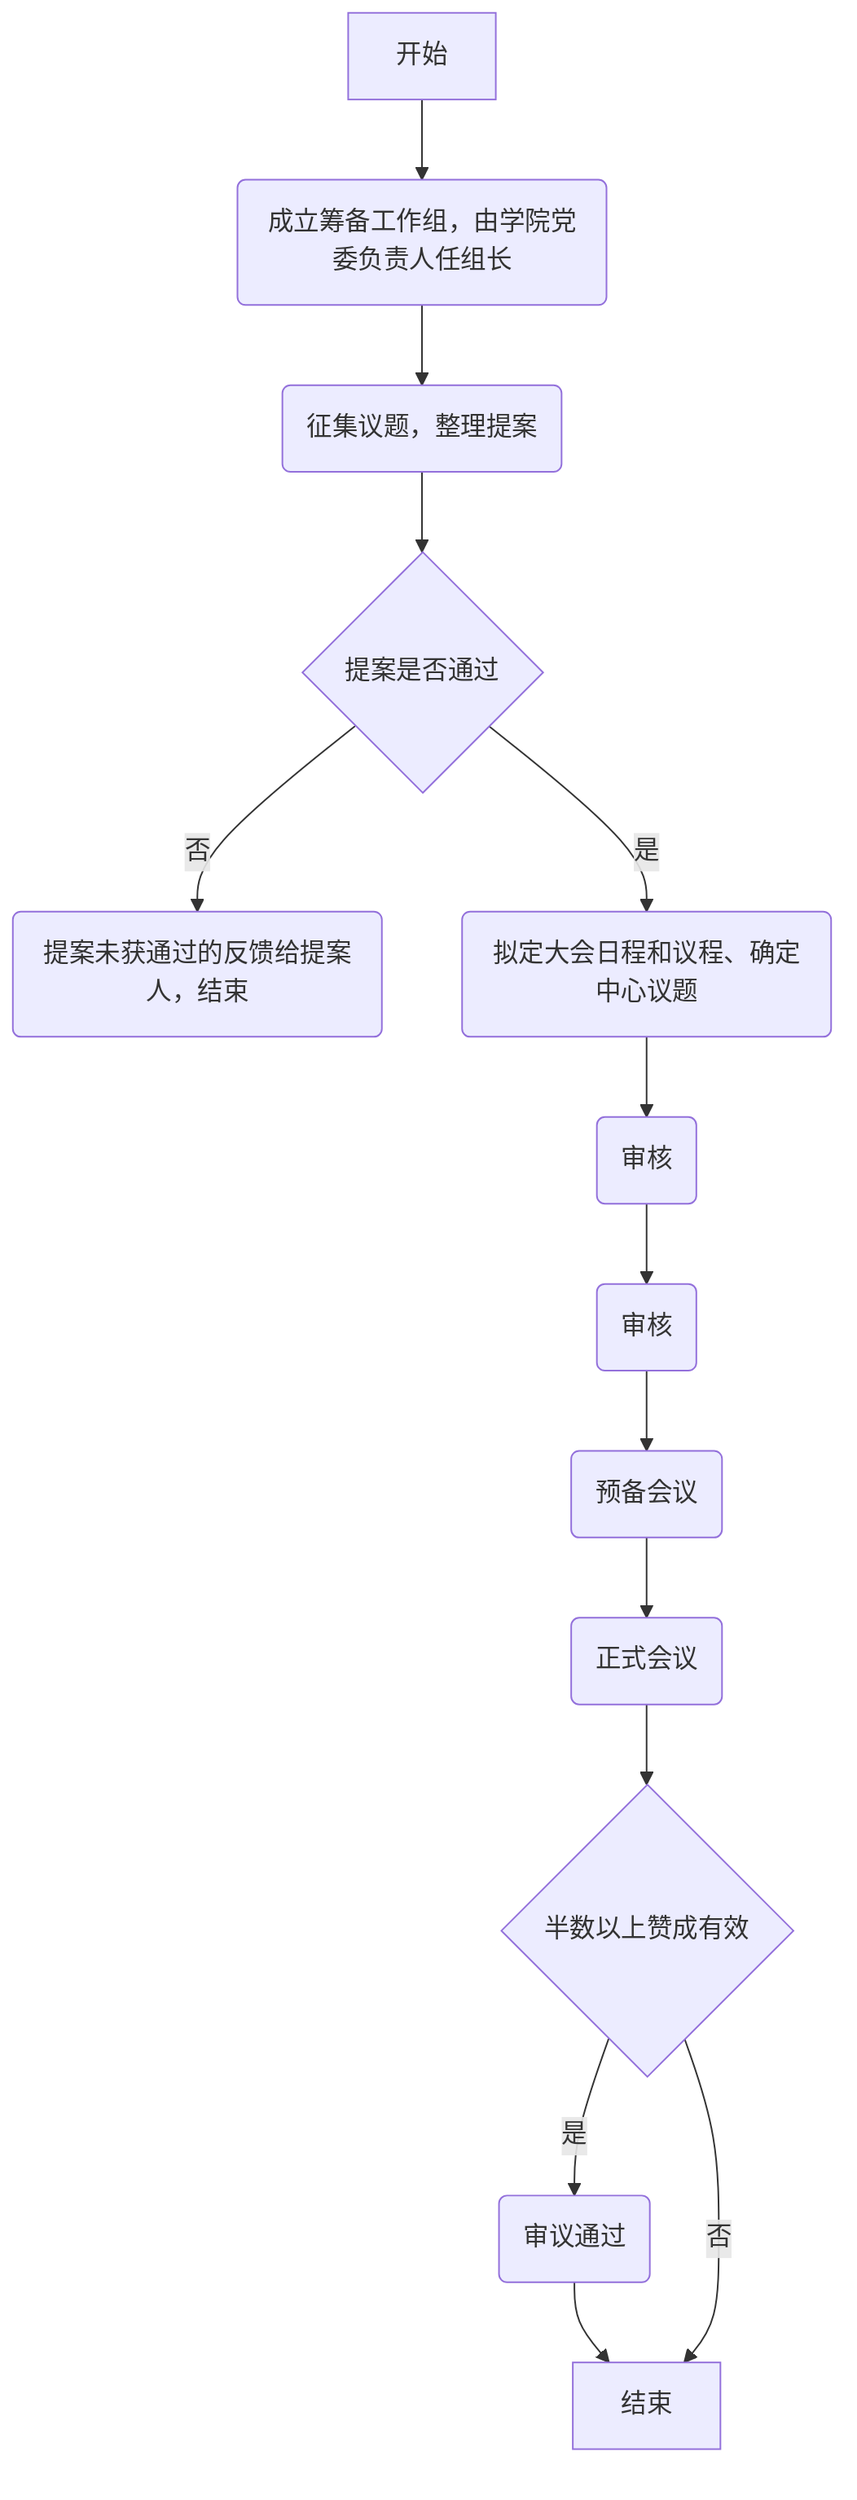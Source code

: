 flowchart TD
    A[开始] --> B(成立筹备工作组，由学院党委负责人任组长)
    B --> C(征集议题，整理提案)
    C --> D{提案是否通过}
    D -->|否| E(提案未获通过的反馈给提案人，结束)
    D -->|是| F(拟定大会日程和议程、确定中心议题)
    F --> G(审核)
    G --> H(审核)
    H --> I(预备会议)
    I --> J(正式会议)
    J --> K{半数以上赞成有效}
    K -->|是| L(审议通过)
    L --> M[结束]
    K -->|否| M[结束]